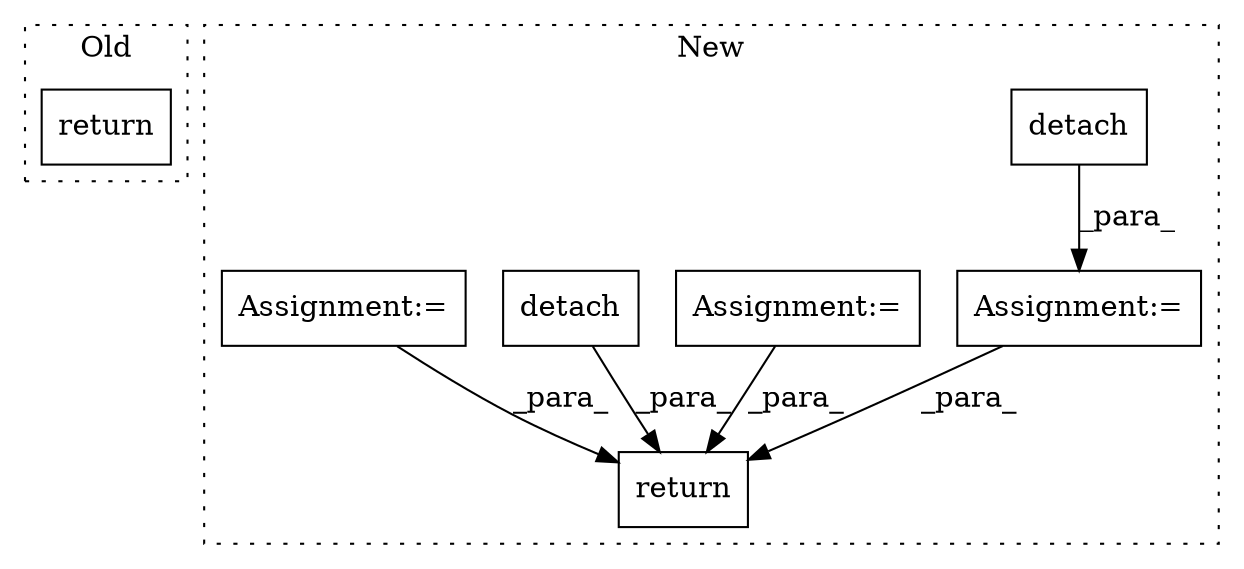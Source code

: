 digraph G {
subgraph cluster0 {
1 [label="return" a="41" s="590" l="7" shape="box"];
label = "Old";
style="dotted";
}
subgraph cluster1 {
2 [label="detach" a="32" s="1328" l="8" shape="box"];
3 [label="return" a="41" s="1417" l="7" shape="box"];
4 [label="Assignment:=" a="7" s="450" l="15" shape="box"];
5 [label="Assignment:=" a="7" s="1311" l="1" shape="box"];
6 [label="detach" a="32" s="1288" l="8" shape="box"];
7 [label="Assignment:=" a="7" s="405" l="5" shape="box"];
label = "New";
style="dotted";
}
2 -> 5 [label="_para_"];
4 -> 3 [label="_para_"];
5 -> 3 [label="_para_"];
6 -> 3 [label="_para_"];
7 -> 3 [label="_para_"];
}